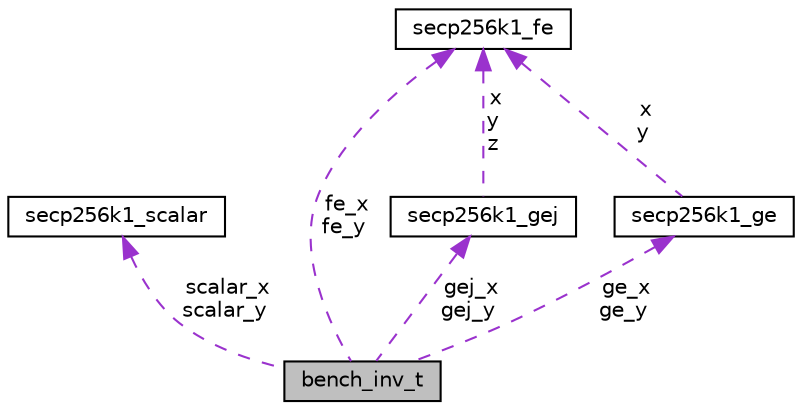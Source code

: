 digraph "bench_inv_t"
{
  edge [fontname="Helvetica",fontsize="10",labelfontname="Helvetica",labelfontsize="10"];
  node [fontname="Helvetica",fontsize="10",shape=record];
  Node1 [label="bench_inv_t",height=0.2,width=0.4,color="black", fillcolor="grey75", style="filled", fontcolor="black"];
  Node2 -> Node1 [dir="back",color="darkorchid3",fontsize="10",style="dashed",label=" scalar_x\nscalar_y" ,fontname="Helvetica"];
  Node2 [label="secp256k1_scalar",height=0.2,width=0.4,color="black", fillcolor="white", style="filled",URL="$structsecp256k1__scalar.html",tooltip="A scalar modulo the group order of the secp256k1 curve. "];
  Node3 -> Node1 [dir="back",color="darkorchid3",fontsize="10",style="dashed",label=" gej_x\ngej_y" ,fontname="Helvetica"];
  Node3 [label="secp256k1_gej",height=0.2,width=0.4,color="black", fillcolor="white", style="filled",URL="$structsecp256k1__gej.html",tooltip="A group element of the secp256k1 curve, in jacobian coordinates. "];
  Node4 -> Node3 [dir="back",color="darkorchid3",fontsize="10",style="dashed",label=" x\ny\nz" ,fontname="Helvetica"];
  Node4 [label="secp256k1_fe",height=0.2,width=0.4,color="black", fillcolor="white", style="filled",URL="$structsecp256k1__fe.html"];
  Node4 -> Node1 [dir="back",color="darkorchid3",fontsize="10",style="dashed",label=" fe_x\nfe_y" ,fontname="Helvetica"];
  Node5 -> Node1 [dir="back",color="darkorchid3",fontsize="10",style="dashed",label=" ge_x\nge_y" ,fontname="Helvetica"];
  Node5 [label="secp256k1_ge",height=0.2,width=0.4,color="black", fillcolor="white", style="filled",URL="$structsecp256k1__ge.html",tooltip="A group element of the secp256k1 curve, in affine coordinates. "];
  Node4 -> Node5 [dir="back",color="darkorchid3",fontsize="10",style="dashed",label=" x\ny" ,fontname="Helvetica"];
}
